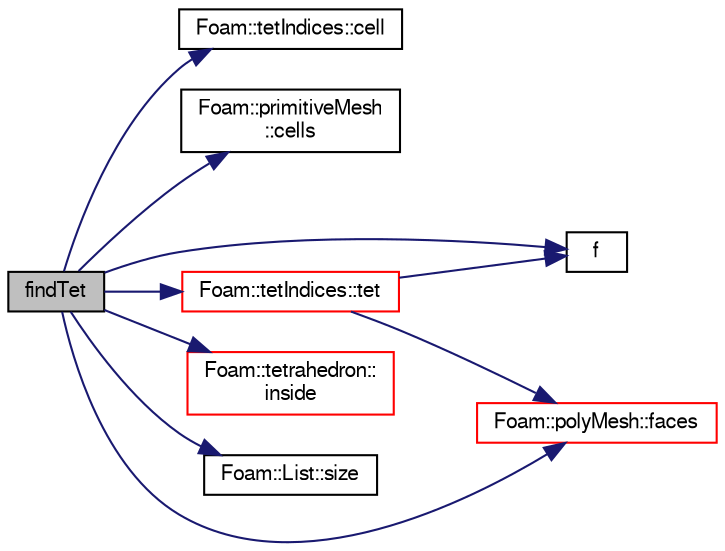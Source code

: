 digraph "findTet"
{
  bgcolor="transparent";
  edge [fontname="FreeSans",fontsize="10",labelfontname="FreeSans",labelfontsize="10"];
  node [fontname="FreeSans",fontsize="10",shape=record];
  rankdir="LR";
  Node1841 [label="findTet",height=0.2,width=0.4,color="black", fillcolor="grey75", style="filled", fontcolor="black"];
  Node1841 -> Node1842 [color="midnightblue",fontsize="10",style="solid",fontname="FreeSans"];
  Node1842 [label="Foam::tetIndices::cell",height=0.2,width=0.4,color="black",URL="$a27422.html#a2bcfc9f4466dc3989a8c485f61a64c8f",tooltip="Return the cell. "];
  Node1841 -> Node1843 [color="midnightblue",fontsize="10",style="solid",fontname="FreeSans"];
  Node1843 [label="Foam::primitiveMesh\l::cells",height=0.2,width=0.4,color="black",URL="$a27530.html#af19bf800d725a623c7b1d0101d65e7d3"];
  Node1841 -> Node1844 [color="midnightblue",fontsize="10",style="solid",fontname="FreeSans"];
  Node1844 [label="f",height=0.2,width=0.4,color="black",URL="$a17900.html#a888be93833ac7a23170555c69c690288"];
  Node1841 -> Node1845 [color="midnightblue",fontsize="10",style="solid",fontname="FreeSans"];
  Node1845 [label="Foam::polyMesh::faces",height=0.2,width=0.4,color="red",URL="$a27410.html#a431c0a24765f0bb6d32f6a03ce0e9b57",tooltip="Return raw faces. "];
  Node1841 -> Node1889 [color="midnightblue",fontsize="10",style="solid",fontname="FreeSans"];
  Node1889 [label="Foam::tetrahedron::\linside",height=0.2,width=0.4,color="red",URL="$a27586.html#a5fddc5fa1ae70e3f6f737a515ccecff4",tooltip="Return true if point is inside tetrahedron. "];
  Node1841 -> Node1891 [color="midnightblue",fontsize="10",style="solid",fontname="FreeSans"];
  Node1891 [label="Foam::List::size",height=0.2,width=0.4,color="black",URL="$a25694.html#a8a5f6fa29bd4b500caf186f60245b384",tooltip="Override size to be inconsistent with allocated storage. "];
  Node1841 -> Node1892 [color="midnightblue",fontsize="10",style="solid",fontname="FreeSans"];
  Node1892 [label="Foam::tetIndices::tet",height=0.2,width=0.4,color="red",URL="$a27422.html#a834ba7c934272c8f36c9849a7e2b5315",tooltip="Return the geometry corresponding to this tet from the. "];
  Node1892 -> Node1845 [color="midnightblue",fontsize="10",style="solid",fontname="FreeSans"];
  Node1892 -> Node1844 [color="midnightblue",fontsize="10",style="solid",fontname="FreeSans"];
}
